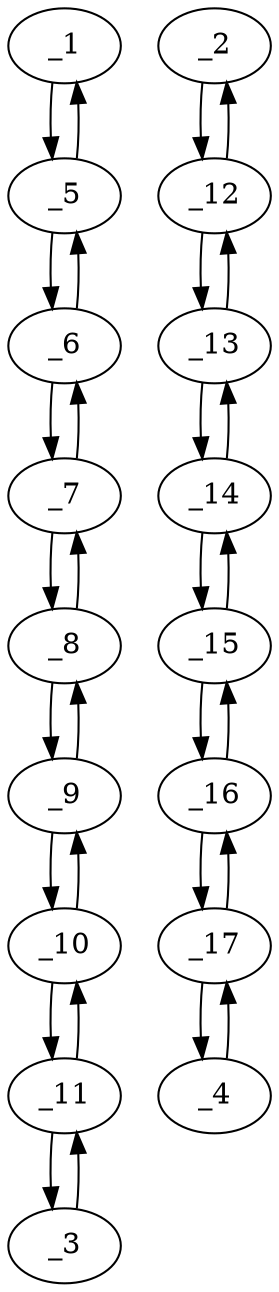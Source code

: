 digraph s1648_01 {
	_1	 [x="118.000000",
		y="65.000000"];
	_5	 [x="112.000000",
		y="78.000000"];
	_1 -> _5	 [angle="2.003204",
		orient="0.907959"];
	_2	 [x="225.000000",
		y="128.000000"];
	_12	 [x="208.000000",
		y="124.000000"];
	_2 -> _12	 [angle="-2.910502",
		orient="-0.229039"];
	_3	 [x="30.000000",
		y="141.000000"];
	_11	 [x="42.000000",
		y="132.000000"];
	_3 -> _11	 [angle="-0.643501",
		orient="-0.600000"];
	_4	 [x="141.000000",
		y="186.000000"];
	_17	 [x="148.000000",
		y="172.000000"];
	_4 -> _17	 [angle="-1.107149",
		orient="-0.894427"];
	_5 -> _1	 [angle="-1.138389",
		orient="-0.907959"];
	_6	 [x="99.000000",
		y="86.000000"];
	_5 -> _6	 [angle="2.589938",
		orient="0.524097"];
	_6 -> _5	 [angle="-0.551655",
		orient="-0.524097"];
	_7	 [x="82.000000",
		y="89.000000"];
	_6 -> _7	 [angle="2.966920",
		orient="0.173785"];
	_7 -> _6	 [angle="-0.174672",
		orient="-0.173785"];
	_8	 [x="66.000000",
		y="94.000000"];
	_7 -> _8	 [angle="2.838708",
		orient="0.298275"];
	_8 -> _7	 [angle="-0.302885",
		orient="-0.298275"];
	_9	 [x="56.000000",
		y="105.000000"];
	_8 -> _9	 [angle="2.308611",
		orient="0.739940"];
	_9 -> _8	 [angle="-0.832981",
		orient="-0.739940"];
	_10	 [x="48.000000",
		y="118.000000"];
	_9 -> _10	 [angle="2.122451",
		orient="0.851658"];
	_10 -> _9	 [angle="-1.019141",
		orient="-0.851658"];
	_10 -> _11	 [angle="1.975688",
		orient="0.919145"];
	_11 -> _3	 [angle="2.498092",
		orient="0.600000"];
	_11 -> _10	 [angle="-1.165905",
		orient="-0.919145"];
	_12 -> _2	 [angle="0.231091",
		orient="0.229039"];
	_13	 [x="194.000000",
		y="132.000000"];
	_12 -> _13	 [angle="2.622447",
		orient="0.496139"];
	_13 -> _12	 [angle="-0.519146",
		orient="-0.496139"];
	_14	 [x="183.000000",
		y="142.000000"];
	_13 -> _14	 [angle="2.403778",
		orient="0.672673"];
	_14 -> _13	 [angle="-0.737815",
		orient="-0.672673"];
	_15	 [x="170.000000",
		y="151.000000"];
	_14 -> _15	 [angle="2.536048",
		orient="0.569210"];
	_15 -> _14	 [angle="-0.605545",
		orient="-0.569210"];
	_16	 [x="157.000000",
		y="159.000000"];
	_15 -> _16	 [angle="2.589938",
		orient="0.524097"];
	_16 -> _15	 [angle="-0.551655",
		orient="-0.524097"];
	_16 -> _17	 [angle="2.176341",
		orient="0.822192"];
	_17 -> _4	 [angle="2.034444",
		orient="0.894427"];
	_17 -> _16	 [angle="-0.965252",
		orient="-0.822192"];
}
